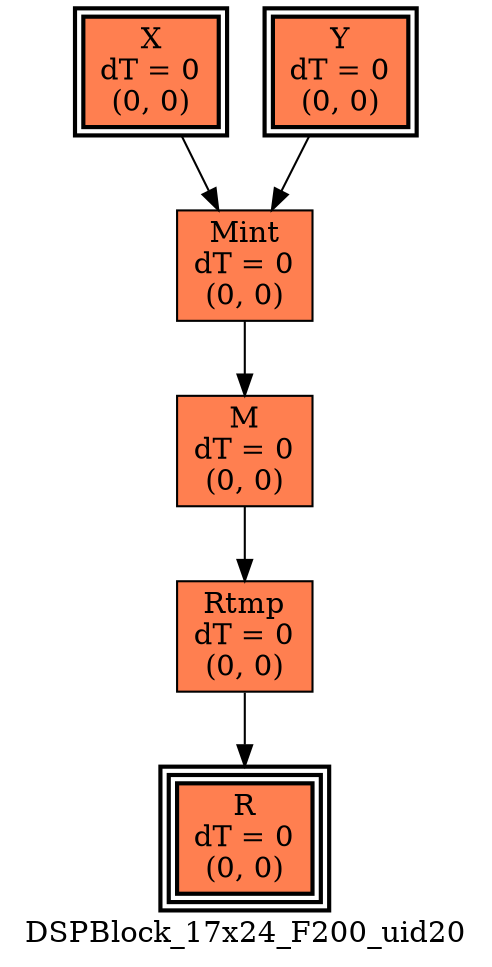 digraph DSPBlock_17x24_F200_uid20
{
	//graph drawing options
	label=DSPBlock_17x24_F200_uid20;
	labelloc=bottom;
	labeljust=right;
	ratio=auto;
	nodesep=0.25;
	ranksep=0.5;

	//input/output signals of operator DSPBlock_17x24_F200_uid20
	X__DSPBlock_17x24_F200_uid20 [ label="X\ndT = 0\n(0, 0)", shape=box, color=black, style="bold, filled", fillcolor=coral, peripheries=2 ];
	Y__DSPBlock_17x24_F200_uid20 [ label="Y\ndT = 0\n(0, 0)", shape=box, color=black, style="bold, filled", fillcolor=coral, peripheries=2 ];
	R__DSPBlock_17x24_F200_uid20 [ label="R\ndT = 0\n(0, 0)", shape=box, color=black, style="bold, filled", fillcolor=coral, peripheries=3 ];
	{rank=same X__DSPBlock_17x24_F200_uid20, Y__DSPBlock_17x24_F200_uid20};
	{rank=same R__DSPBlock_17x24_F200_uid20};
	//internal signals of operator DSPBlock_17x24_F200_uid20
	Mint__DSPBlock_17x24_F200_uid20 [ label="Mint\ndT = 0\n(0, 0)", shape=box, color=black, style=filled, fillcolor=coral, peripheries=1 ];
	M__DSPBlock_17x24_F200_uid20 [ label="M\ndT = 0\n(0, 0)", shape=box, color=black, style=filled, fillcolor=coral, peripheries=1 ];
	Rtmp__DSPBlock_17x24_F200_uid20 [ label="Rtmp\ndT = 0\n(0, 0)", shape=box, color=black, style=filled, fillcolor=coral, peripheries=1 ];

	//subcomponents of operator DSPBlock_17x24_F200_uid20

	//input and internal signal connections of operator DSPBlock_17x24_F200_uid20
	X__DSPBlock_17x24_F200_uid20 -> Mint__DSPBlock_17x24_F200_uid20 [ arrowhead=normal, arrowsize=1.0, arrowtail=normal, color=black, dir=forward  ];
	Y__DSPBlock_17x24_F200_uid20 -> Mint__DSPBlock_17x24_F200_uid20 [ arrowhead=normal, arrowsize=1.0, arrowtail=normal, color=black, dir=forward  ];
	Mint__DSPBlock_17x24_F200_uid20 -> M__DSPBlock_17x24_F200_uid20 [ arrowhead=normal, arrowsize=1.0, arrowtail=normal, color=black, dir=forward  ];
	M__DSPBlock_17x24_F200_uid20 -> Rtmp__DSPBlock_17x24_F200_uid20 [ arrowhead=normal, arrowsize=1.0, arrowtail=normal, color=black, dir=forward  ];
	Rtmp__DSPBlock_17x24_F200_uid20 -> R__DSPBlock_17x24_F200_uid20 [ arrowhead=normal, arrowsize=1.0, arrowtail=normal, color=black, dir=forward  ];
}

